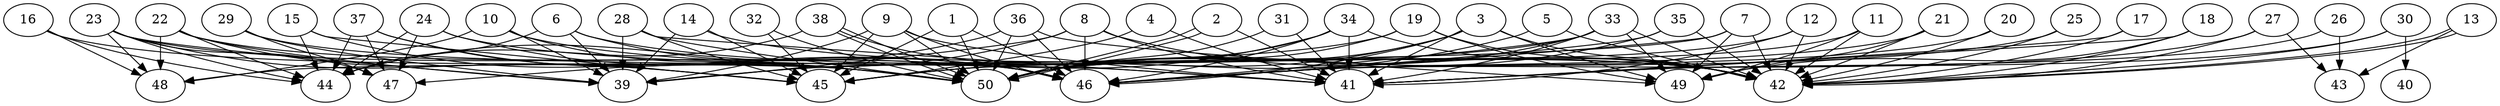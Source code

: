 // DAG automatically generated by daggen at Thu Oct  3 14:07:57 2019
// ./daggen --dot -n 50 --ccr 0.4 --fat 0.9 --regular 0.7 --density 0.6 --mindata 5242880 --maxdata 52428800 
digraph G {
  1 [size="44119040", alpha="0.18", expect_size="17647616"] 
  1 -> 45 [size ="17647616"]
  1 -> 46 [size ="17647616"]
  1 -> 50 [size ="17647616"]
  2 [size="87270400", alpha="0.12", expect_size="34908160"] 
  2 -> 41 [size ="34908160"]
  2 -> 50 [size ="34908160"]
  2 -> 50 [size ="34908160"]
  3 [size="79004160", alpha="0.05", expect_size="31601664"] 
  3 -> 41 [size ="31601664"]
  3 -> 42 [size ="31601664"]
  3 -> 45 [size ="31601664"]
  3 -> 46 [size ="31601664"]
  3 -> 49 [size ="31601664"]
  3 -> 50 [size ="31601664"]
  4 [size="102333440", alpha="0.02", expect_size="40933376"] 
  4 -> 41 [size ="40933376"]
  4 -> 45 [size ="40933376"]
  5 [size="59793920", alpha="0.12", expect_size="23917568"] 
  5 -> 42 [size ="23917568"]
  5 -> 45 [size ="23917568"]
  6 [size="24279040", alpha="0.03", expect_size="9711616"] 
  6 -> 39 [size ="9711616"]
  6 -> 42 [size ="9711616"]
  6 -> 44 [size ="9711616"]
  6 -> 46 [size ="9711616"]
  7 [size="55349760", alpha="0.02", expect_size="22139904"] 
  7 -> 42 [size ="22139904"]
  7 -> 46 [size ="22139904"]
  7 -> 48 [size ="22139904"]
  7 -> 49 [size ="22139904"]
  8 [size="50644480", alpha="0.16", expect_size="20257792"] 
  8 -> 39 [size ="20257792"]
  8 -> 41 [size ="20257792"]
  8 -> 42 [size ="20257792"]
  8 -> 46 [size ="20257792"]
  8 -> 47 [size ="20257792"]
  9 [size="64509440", alpha="0.19", expect_size="25803776"] 
  9 -> 39 [size ="25803776"]
  9 -> 41 [size ="25803776"]
  9 -> 45 [size ="25803776"]
  9 -> 46 [size ="25803776"]
  9 -> 50 [size ="25803776"]
  10 [size="45155840", alpha="0.15", expect_size="18062336"] 
  10 -> 39 [size ="18062336"]
  10 -> 42 [size ="18062336"]
  10 -> 48 [size ="18062336"]
  10 -> 50 [size ="18062336"]
  11 [size="75100160", alpha="0.09", expect_size="30040064"] 
  11 -> 42 [size ="30040064"]
  11 -> 49 [size ="30040064"]
  11 -> 50 [size ="30040064"]
  12 [size="66170880", alpha="0.15", expect_size="26468352"] 
  12 -> 41 [size ="26468352"]
  12 -> 42 [size ="26468352"]
  12 -> 50 [size ="26468352"]
  13 [size="19453440", alpha="0.05", expect_size="7781376"] 
  13 -> 42 [size ="7781376"]
  13 -> 42 [size ="7781376"]
  13 -> 43 [size ="7781376"]
  14 [size="47795200", alpha="0.08", expect_size="19118080"] 
  14 -> 39 [size ="19118080"]
  14 -> 42 [size ="19118080"]
  14 -> 45 [size ="19118080"]
  15 [size="61557760", alpha="0.03", expect_size="24623104"] 
  15 -> 44 [size ="24623104"]
  15 -> 45 [size ="24623104"]
  15 -> 50 [size ="24623104"]
  16 [size="129873920", alpha="0.05", expect_size="51949568"] 
  16 -> 44 [size ="51949568"]
  16 -> 48 [size ="51949568"]
  16 -> 50 [size ="51949568"]
  17 [size="29985280", alpha="0.09", expect_size="11994112"] 
  17 -> 41 [size ="11994112"]
  17 -> 42 [size ="11994112"]
  18 [size="44638720", alpha="0.05", expect_size="17855488"] 
  18 -> 41 [size ="17855488"]
  18 -> 42 [size ="17855488"]
  18 -> 49 [size ="17855488"]
  19 [size="19494400", alpha="0.09", expect_size="7797760"] 
  19 -> 39 [size ="7797760"]
  19 -> 42 [size ="7797760"]
  19 -> 49 [size ="7797760"]
  19 -> 50 [size ="7797760"]
  20 [size="130314240", alpha="0.02", expect_size="52125696"] 
  20 -> 42 [size ="52125696"]
  20 -> 46 [size ="52125696"]
  21 [size="99432960", alpha="0.01", expect_size="39773184"] 
  21 -> 42 [size ="39773184"]
  21 -> 46 [size ="39773184"]
  21 -> 49 [size ="39773184"]
  22 [size="34572800", alpha="0.12", expect_size="13829120"] 
  22 -> 39 [size ="13829120"]
  22 -> 44 [size ="13829120"]
  22 -> 45 [size ="13829120"]
  22 -> 46 [size ="13829120"]
  22 -> 48 [size ="13829120"]
  23 [size="124326400", alpha="0.15", expect_size="49730560"] 
  23 -> 39 [size ="49730560"]
  23 -> 44 [size ="49730560"]
  23 -> 45 [size ="49730560"]
  23 -> 46 [size ="49730560"]
  23 -> 47 [size ="49730560"]
  23 -> 48 [size ="49730560"]
  24 [size="35704320", alpha="0.12", expect_size="14281728"] 
  24 -> 41 [size ="14281728"]
  24 -> 44 [size ="14281728"]
  24 -> 46 [size ="14281728"]
  24 -> 47 [size ="14281728"]
  25 [size="82936320", alpha="0.18", expect_size="33174528"] 
  25 -> 42 [size ="33174528"]
  25 -> 46 [size ="33174528"]
  26 [size="97848320", alpha="0.05", expect_size="39139328"] 
  26 -> 41 [size ="39139328"]
  26 -> 43 [size ="39139328"]
  27 [size="128235520", alpha="0.19", expect_size="51294208"] 
  27 -> 42 [size ="51294208"]
  27 -> 43 [size ="51294208"]
  27 -> 46 [size ="51294208"]
  28 [size="61255680", alpha="0.00", expect_size="24502272"] 
  28 -> 39 [size ="24502272"]
  28 -> 41 [size ="24502272"]
  28 -> 45 [size ="24502272"]
  28 -> 50 [size ="24502272"]
  29 [size="88816640", alpha="0.10", expect_size="35526656"] 
  29 -> 39 [size ="35526656"]
  29 -> 47 [size ="35526656"]
  29 -> 50 [size ="35526656"]
  30 [size="24309760", alpha="0.05", expect_size="9723904"] 
  30 -> 40 [size ="9723904"]
  30 -> 41 [size ="9723904"]
  30 -> 42 [size ="9723904"]
  31 [size="38627840", alpha="0.10", expect_size="15451136"] 
  31 -> 41 [size ="15451136"]
  31 -> 50 [size ="15451136"]
  32 [size="44815360", alpha="0.05", expect_size="17926144"] 
  32 -> 45 [size ="17926144"]
  32 -> 50 [size ="17926144"]
  33 [size="117035520", alpha="0.00", expect_size="46814208"] 
  33 -> 41 [size ="46814208"]
  33 -> 42 [size ="46814208"]
  33 -> 45 [size ="46814208"]
  33 -> 46 [size ="46814208"]
  33 -> 49 [size ="46814208"]
  33 -> 50 [size ="46814208"]
  34 [size="85260800", alpha="0.02", expect_size="34104320"] 
  34 -> 39 [size ="34104320"]
  34 -> 41 [size ="34104320"]
  34 -> 42 [size ="34104320"]
  34 -> 46 [size ="34104320"]
  34 -> 50 [size ="34104320"]
  35 [size="38717440", alpha="0.11", expect_size="15486976"] 
  35 -> 42 [size ="15486976"]
  35 -> 46 [size ="15486976"]
  35 -> 50 [size ="15486976"]
  36 [size="24092160", alpha="0.01", expect_size="9636864"] 
  36 -> 44 [size ="9636864"]
  36 -> 46 [size ="9636864"]
  36 -> 49 [size ="9636864"]
  36 -> 50 [size ="9636864"]
  37 [size="52556800", alpha="0.13", expect_size="21022720"] 
  37 -> 44 [size ="21022720"]
  37 -> 46 [size ="21022720"]
  37 -> 47 [size ="21022720"]
  37 -> 50 [size ="21022720"]
  38 [size="48394240", alpha="0.11", expect_size="19357696"] 
  38 -> 44 [size ="19357696"]
  38 -> 46 [size ="19357696"]
  38 -> 50 [size ="19357696"]
  38 -> 50 [size ="19357696"]
  39 [size="49144320", alpha="0.10", expect_size="19657728"] 
  40 [size="106209280", alpha="0.08", expect_size="42483712"] 
  41 [size="15708160", alpha="0.01", expect_size="6283264"] 
  42 [size="75568640", alpha="0.18", expect_size="30227456"] 
  43 [size="102919680", alpha="0.14", expect_size="41167872"] 
  44 [size="104115200", alpha="0.14", expect_size="41646080"] 
  45 [size="113840640", alpha="0.05", expect_size="45536256"] 
  46 [size="62581760", alpha="0.11", expect_size="25032704"] 
  47 [size="67107840", alpha="0.16", expect_size="26843136"] 
  48 [size="26332160", alpha="0.10", expect_size="10532864"] 
  49 [size="89753600", alpha="0.16", expect_size="35901440"] 
  50 [size="27829760", alpha="0.04", expect_size="11131904"] 
}
